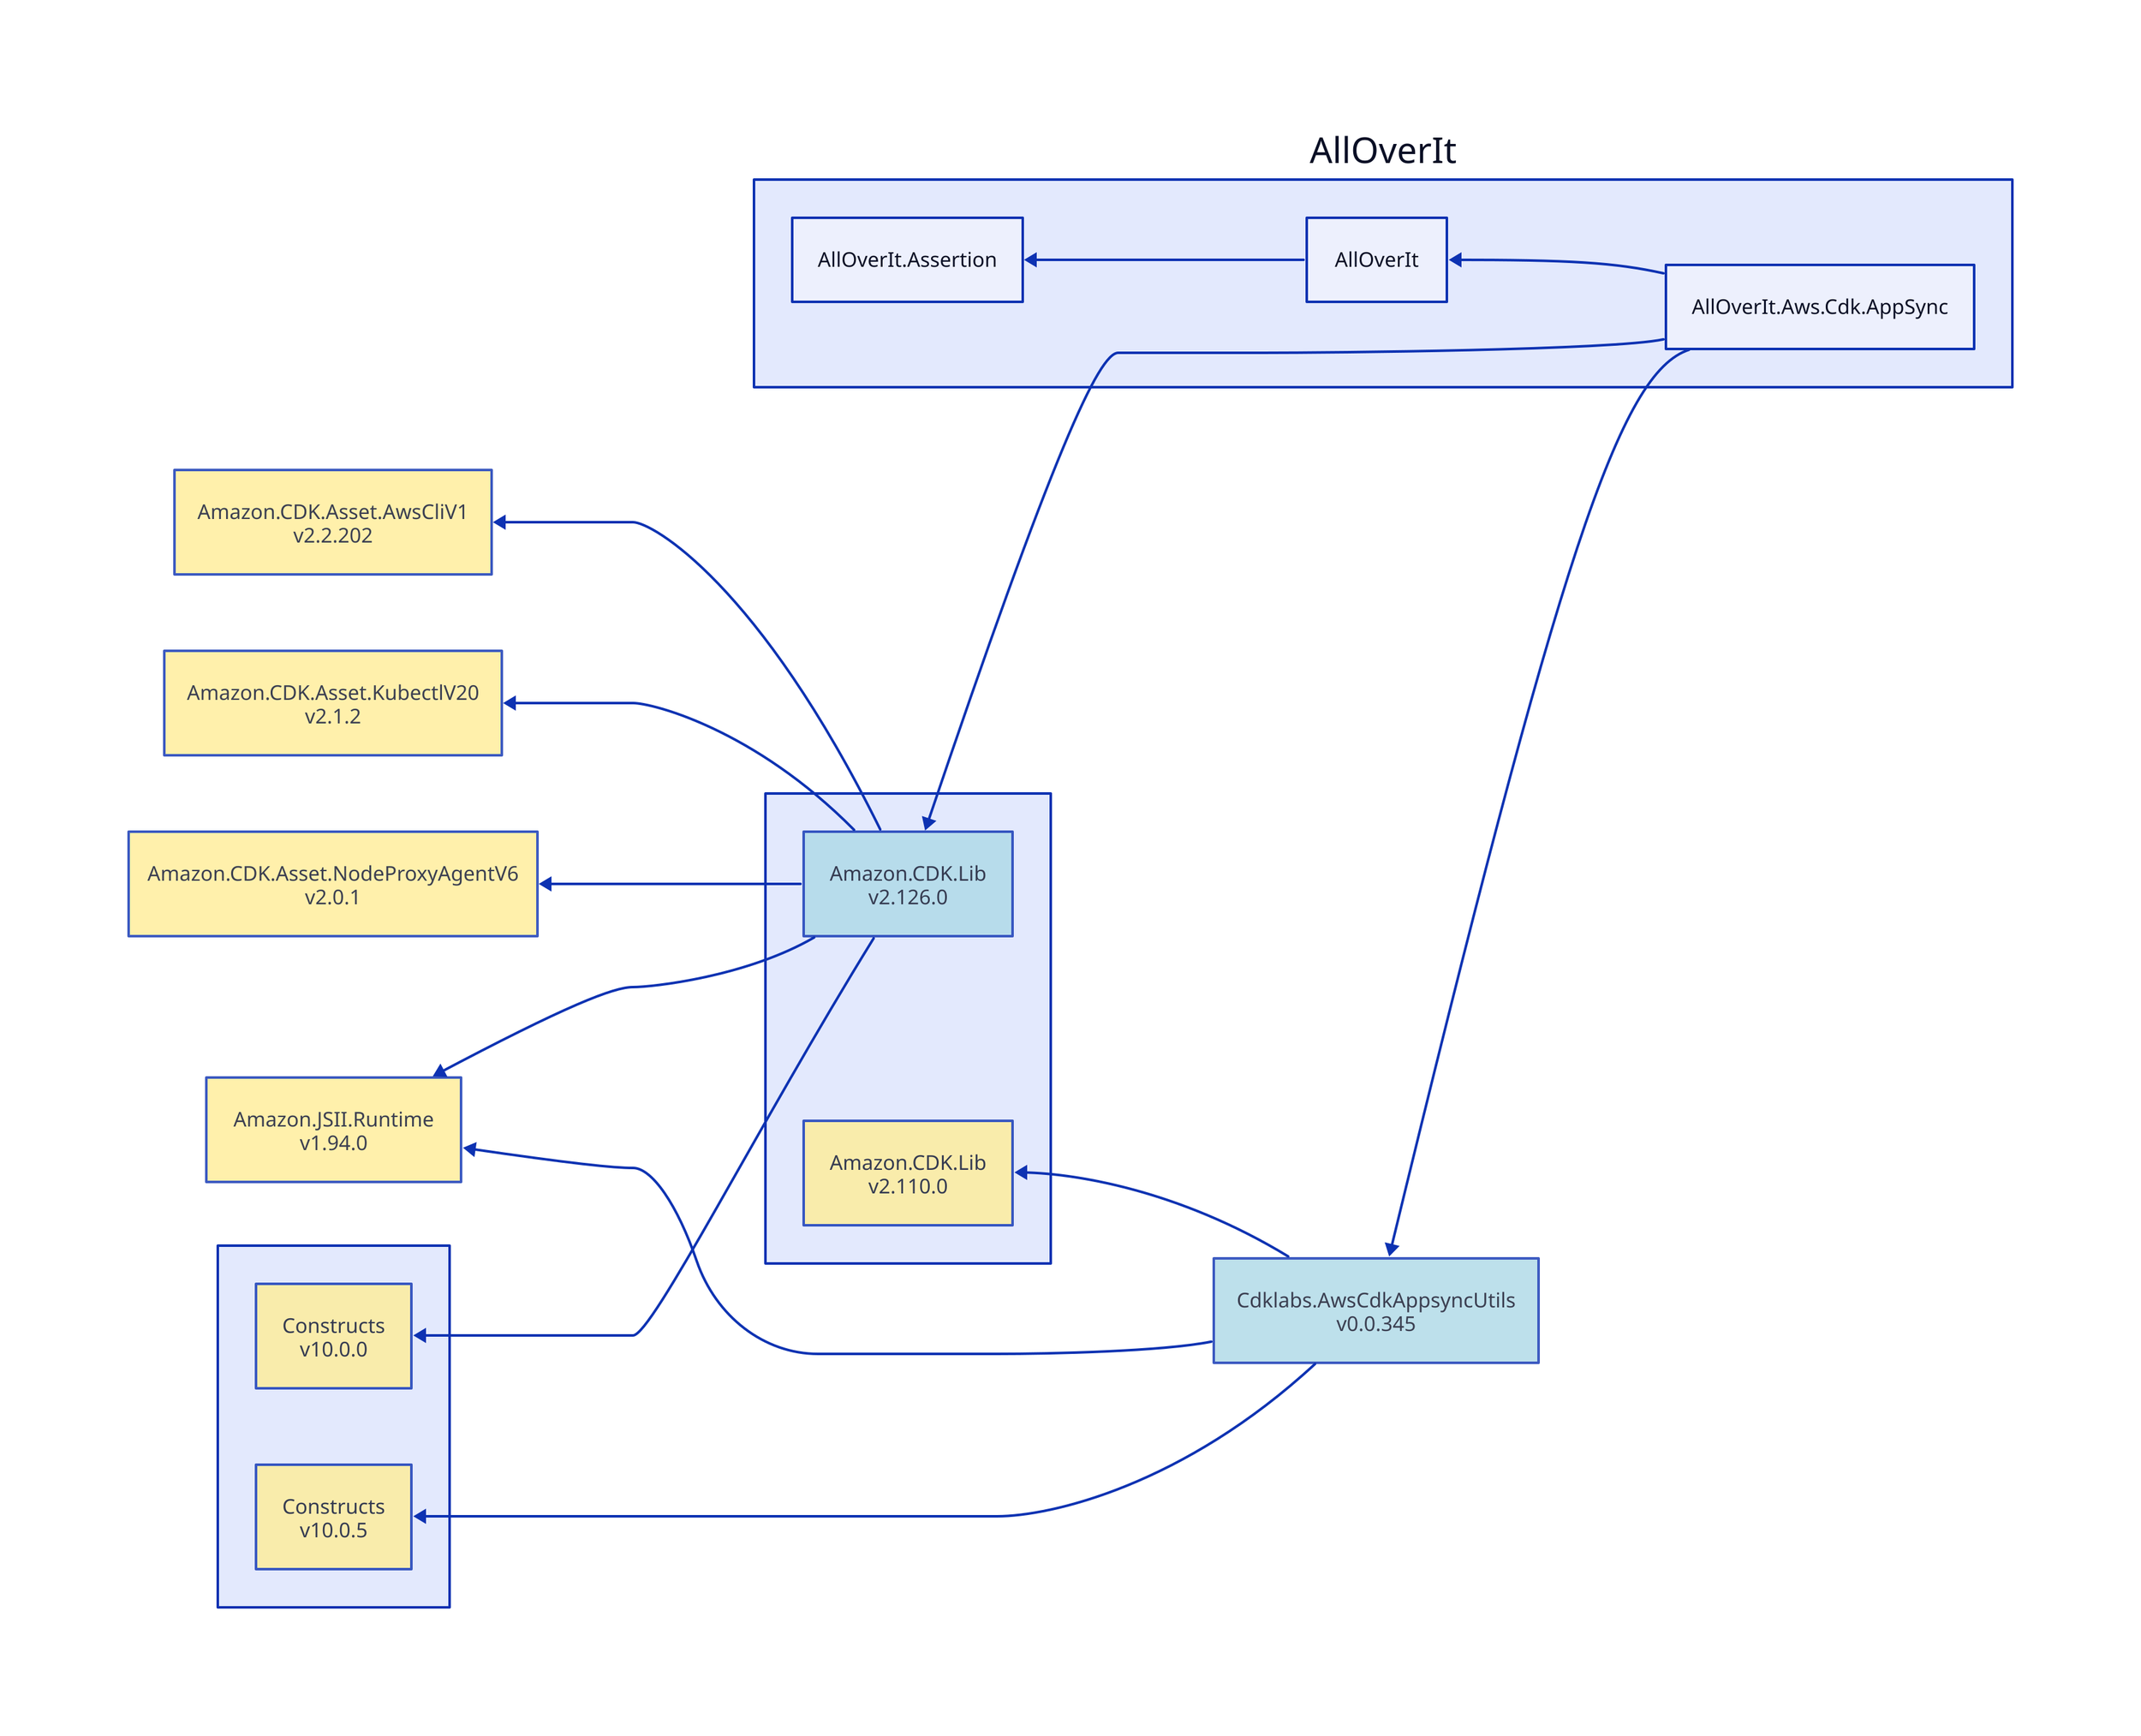 direction: left

aoi: AllOverIt
aoi.alloverit-aws-cdk-appsync: AllOverIt.Aws.Cdk.AppSync
amazon-cdk-lib-group: ""
amazon-cdk-lib-group.amazon-cdk-lib_2-126-0: Amazon.CDK.Lib\nv2.126.0
amazon-cdk-lib-group.amazon-cdk-lib_2-126-0.style.fill: "#ADD8E6"
amazon-cdk-lib-group.amazon-cdk-lib_2-126-0.style.opacity: 0.8
amazon-cdk-asset-awscliv1_2-2-202: Amazon.CDK.Asset.AwsCliV1\nv2.2.202
amazon-cdk-asset-awscliv1_2-2-202.style.fill: "#FFEC96"
amazon-cdk-asset-awscliv1_2-2-202.style.opacity: 0.8
amazon-cdk-asset-awscliv1_2-2-202 <- amazon-cdk-lib-group.amazon-cdk-lib_2-126-0
amazon-cdk-asset-kubectlv20_2-1-2: Amazon.CDK.Asset.KubectlV20\nv2.1.2
amazon-cdk-asset-kubectlv20_2-1-2.style.fill: "#FFEC96"
amazon-cdk-asset-kubectlv20_2-1-2.style.opacity: 0.8
amazon-cdk-asset-kubectlv20_2-1-2 <- amazon-cdk-lib-group.amazon-cdk-lib_2-126-0
amazon-cdk-asset-nodeproxyagentv6_2-0-1: Amazon.CDK.Asset.NodeProxyAgentV6\nv2.0.1
amazon-cdk-asset-nodeproxyagentv6_2-0-1.style.fill: "#FFEC96"
amazon-cdk-asset-nodeproxyagentv6_2-0-1.style.opacity: 0.8
amazon-cdk-asset-nodeproxyagentv6_2-0-1 <- amazon-cdk-lib-group.amazon-cdk-lib_2-126-0
amazon-jsii-runtime_1-94-0: Amazon.JSII.Runtime\nv1.94.0
amazon-jsii-runtime_1-94-0.style.fill: "#FFEC96"
amazon-jsii-runtime_1-94-0.style.opacity: 0.8
amazon-jsii-runtime_1-94-0 <- amazon-cdk-lib-group.amazon-cdk-lib_2-126-0
constructs-group: ""
constructs-group.constructs_10-0-0: Constructs\nv10.0.0
constructs-group.constructs_10-0-0.style.fill: "#FFEC96"
constructs-group.constructs_10-0-0.style.opacity: 0.8
constructs-group.constructs_10-0-0 <- amazon-cdk-lib-group.amazon-cdk-lib_2-126-0
amazon-cdk-lib-group.amazon-cdk-lib_2-126-0 <- aoi.alloverit-aws-cdk-appsync
cdklabs-awscdkappsyncutils_0-0-345: Cdklabs.AwsCdkAppsyncUtils\nv0.0.345
cdklabs-awscdkappsyncutils_0-0-345.style.fill: "#ADD8E6"
cdklabs-awscdkappsyncutils_0-0-345.style.opacity: 0.8
amazon-cdk-lib-group.amazon-cdk-lib_2-110-0: Amazon.CDK.Lib\nv2.110.0
amazon-cdk-lib-group.amazon-cdk-lib_2-110-0.style.fill: "#FFEC96"
amazon-cdk-lib-group.amazon-cdk-lib_2-110-0.style.opacity: 0.8
amazon-cdk-lib-group.amazon-cdk-lib_2-110-0 <- cdklabs-awscdkappsyncutils_0-0-345
amazon-jsii-runtime_1-94-0 <- cdklabs-awscdkappsyncutils_0-0-345
constructs-group.constructs_10-0-5: Constructs\nv10.0.5
constructs-group.constructs_10-0-5.style.fill: "#FFEC96"
constructs-group.constructs_10-0-5.style.opacity: 0.8
constructs-group.constructs_10-0-5 <- cdklabs-awscdkappsyncutils_0-0-345
cdklabs-awscdkappsyncutils_0-0-345 <- aoi.alloverit-aws-cdk-appsync
aoi.alloverit: AllOverIt
aoi.alloverit-assertion: AllOverIt.Assertion
aoi.alloverit-assertion <- aoi.alloverit
aoi.alloverit <- aoi.alloverit-aws-cdk-appsync
